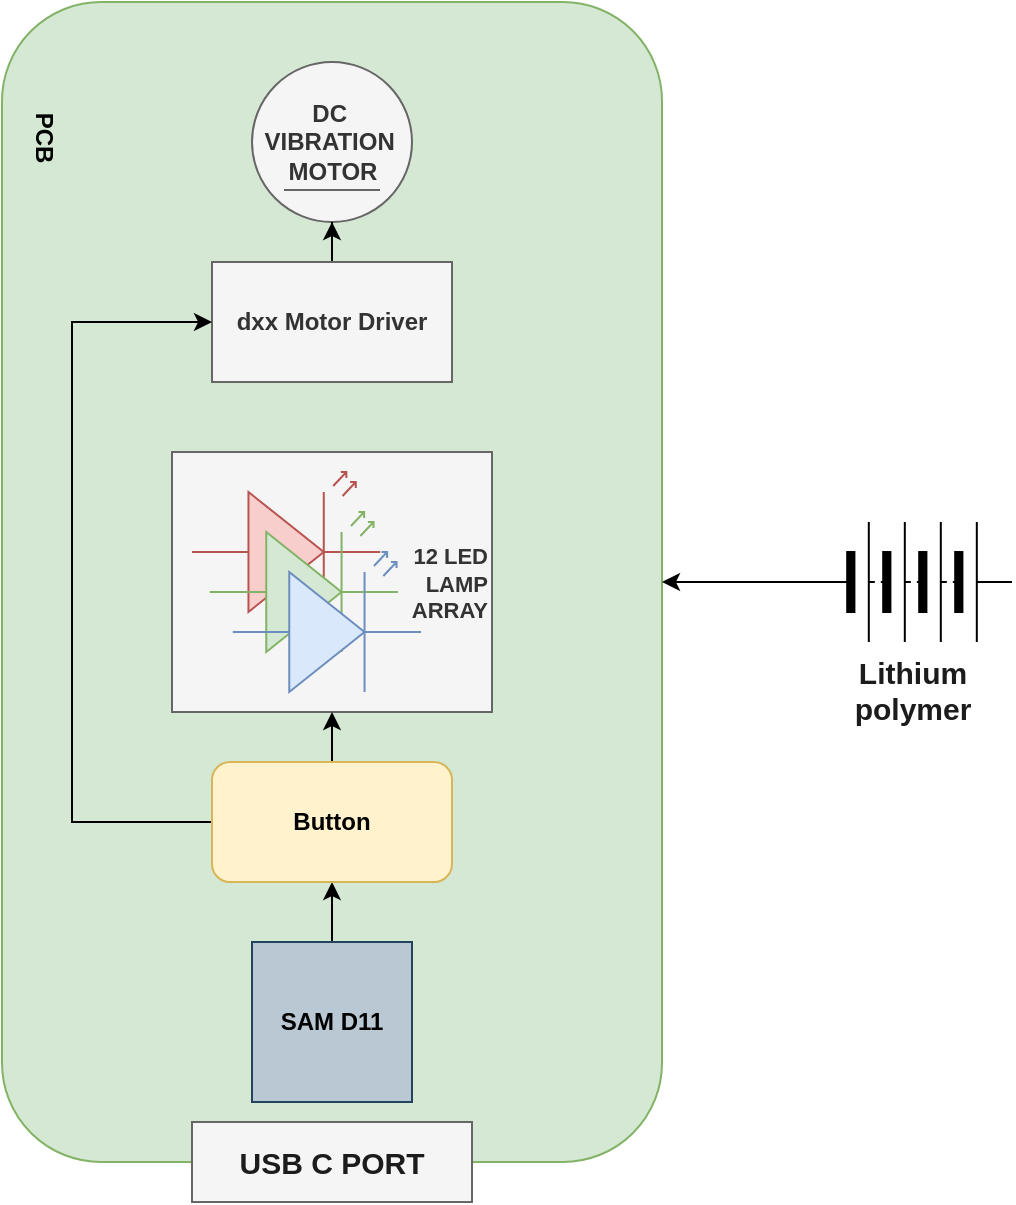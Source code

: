 <mxfile version="24.5.5" type="device">
  <diagram name="Page-1" id="NvJs8Dg5NmaoeDKjxL45">
    <mxGraphModel dx="1526" dy="850" grid="1" gridSize="10" guides="1" tooltips="1" connect="1" arrows="1" fold="1" page="1" pageScale="1" pageWidth="850" pageHeight="1100" background="none" math="0" shadow="0">
      <root>
        <mxCell id="0" />
        <mxCell id="1" parent="0" />
        <mxCell id="rRVQ5Wc-CysEHi-VJfVr-72" value="&lt;div&gt;&lt;br&gt;&lt;/div&gt;&lt;div&gt;&lt;br&gt;&lt;/div&gt;&lt;div&gt;&lt;br&gt;&lt;/div&gt;&lt;div&gt;&lt;br&gt;&lt;/div&gt;&lt;div&gt;&lt;br&gt;&lt;/div&gt;&lt;div&gt;&lt;br&gt;&lt;/div&gt;&lt;div&gt;&lt;br&gt;&lt;/div&gt;&lt;div&gt;&amp;nbsp;&lt;/div&gt;&lt;div&gt;&lt;br&gt;&lt;/div&gt;&lt;div&gt;&lt;br&gt;&lt;/div&gt;&lt;div&gt;&lt;br&gt;&lt;/div&gt;&lt;div&gt;&lt;br&gt;&lt;/div&gt;&lt;div&gt;&lt;br&gt;&lt;/div&gt;&lt;div&gt;&lt;br&gt;&lt;/div&gt;&lt;div&gt;&lt;br&gt;&lt;/div&gt;&lt;div&gt;&lt;br&gt;&lt;/div&gt;&lt;div&gt;&amp;nbsp; &amp;nbsp; &amp;nbsp; &amp;nbsp; &amp;nbsp; &amp;nbsp;&lt;/div&gt;&lt;div&gt;&lt;br&gt;&lt;/div&gt;&lt;div&gt;&lt;br&gt;&lt;/div&gt;&lt;div&gt;&lt;br&gt;&lt;/div&gt;&lt;div style=&quot;text-align: right;&quot;&gt;&amp;nbsp; &amp;nbsp; &amp;nbsp; &amp;nbsp; &amp;nbsp; &amp;nbsp; &amp;nbsp;&amp;nbsp;&lt;span style=&quot;white-space: pre;&quot;&gt;&#x9;&lt;/span&gt;&lt;b&gt;PCB&lt;/b&gt;&lt;/div&gt;" style="rounded=1;whiteSpace=wrap;html=1;rotation=90;fillColor=#d5e8d4;strokeColor=#82b366;align=left;" parent="1" vertex="1">
          <mxGeometry x="90" y="135" width="580" height="330" as="geometry" />
        </mxCell>
        <mxCell id="rRVQ5Wc-CysEHi-VJfVr-2" value="&lt;div style=&quot;font-size: 12px;&quot;&gt;&lt;b&gt;DC&amp;nbsp;&lt;/b&gt;&lt;/div&gt;&lt;div style=&quot;font-size: 12px;&quot;&gt;&lt;b&gt;VIBRATION&amp;nbsp;&lt;/b&gt;&lt;/div&gt;&lt;div style=&quot;font-size: 12px;&quot;&gt;&lt;b&gt;MOTOR&lt;/b&gt;&lt;/div&gt;" style="dashed=0;outlineConnect=0;align=center;html=1;shape=mxgraph.pid.engines.electric_motor_(dc);fontSize=45;fillColor=#f5f5f5;fontColor=#333333;strokeColor=#666666;" parent="1" vertex="1">
          <mxGeometry x="340" y="40" width="80" height="80" as="geometry" />
        </mxCell>
        <mxCell id="Rc7_HhzFFqa9uynfaNqd-4" value="" style="edgeStyle=orthogonalEdgeStyle;rounded=0;orthogonalLoop=1;jettySize=auto;html=1;" edge="1" parent="1" source="rRVQ5Wc-CysEHi-VJfVr-62" target="rRVQ5Wc-CysEHi-VJfVr-2">
          <mxGeometry relative="1" as="geometry" />
        </mxCell>
        <mxCell id="rRVQ5Wc-CysEHi-VJfVr-62" value="&lt;b&gt;dxx Motor Driver&lt;/b&gt;" style="rounded=0;whiteSpace=wrap;html=1;fillColor=#f5f5f5;fontColor=#333333;strokeColor=#666666;" parent="1" vertex="1">
          <mxGeometry x="320" y="140" width="120" height="60" as="geometry" />
        </mxCell>
        <mxCell id="Rc7_HhzFFqa9uynfaNqd-14" value="" style="edgeStyle=orthogonalEdgeStyle;rounded=0;orthogonalLoop=1;jettySize=auto;html=1;" edge="1" parent="1" source="rRVQ5Wc-CysEHi-VJfVr-66" target="Rc7_HhzFFqa9uynfaNqd-5">
          <mxGeometry relative="1" as="geometry" />
        </mxCell>
        <mxCell id="rRVQ5Wc-CysEHi-VJfVr-66" value="&lt;b&gt;SAM D11&lt;/b&gt;" style="whiteSpace=wrap;html=1;aspect=fixed;fillColor=#bac8d3;strokeColor=#23445d;" parent="1" vertex="1">
          <mxGeometry x="340" y="480" width="80" height="80" as="geometry" />
        </mxCell>
        <mxCell id="rRVQ5Wc-CysEHi-VJfVr-74" style="edgeStyle=orthogonalEdgeStyle;rounded=0;orthogonalLoop=1;jettySize=auto;html=1;entryX=0.5;entryY=0;entryDx=0;entryDy=0;" parent="1" source="rRVQ5Wc-CysEHi-VJfVr-68" target="rRVQ5Wc-CysEHi-VJfVr-72" edge="1">
          <mxGeometry relative="1" as="geometry" />
        </mxCell>
        <mxCell id="rRVQ5Wc-CysEHi-VJfVr-68" value="&lt;span style=&quot;color: rgb(29, 28, 29); font-family: Slack-Lato, Slack-Fractions, appleLogo, sans-serif; font-size: 15px; font-variant-ligatures: common-ligatures; text-align: left; text-wrap: wrap; background-color: rgb(255, 255, 255);&quot;&gt;&lt;b&gt;Lithium polymer&lt;/b&gt;&lt;/span&gt;" style="pointerEvents=1;verticalLabelPosition=bottom;shadow=0;dashed=0;align=center;html=1;verticalAlign=top;shape=mxgraph.electrical.miscellaneous.batteryStack;" parent="1" vertex="1">
          <mxGeometry x="620.005" y="270" width="100" height="60" as="geometry" />
        </mxCell>
        <mxCell id="rRVQ5Wc-CysEHi-VJfVr-75" value="&lt;font face=&quot;Slack-Lato, Slack-Fractions, appleLogo, sans-serif&quot; color=&quot;#1d1c1d&quot;&gt;&lt;span style=&quot;font-size: 15px; font-variant-ligatures: common-ligatures;&quot;&gt;&lt;b&gt;USB C PORT&lt;/b&gt;&lt;/span&gt;&lt;/font&gt;" style="rounded=0;whiteSpace=wrap;html=1;fillColor=#f5f5f5;fontColor=#333333;strokeColor=#666666;" parent="1" vertex="1">
          <mxGeometry x="310" y="570" width="140" height="40" as="geometry" />
        </mxCell>
        <mxCell id="rRVQ5Wc-CysEHi-VJfVr-79" value="" style="group;fillColor=#f5f5f5;fontColor=#333333;strokeColor=#666666;" parent="1" vertex="1" connectable="0">
          <mxGeometry x="300" y="235" width="160" height="130" as="geometry" />
        </mxCell>
        <mxCell id="rRVQ5Wc-CysEHi-VJfVr-64" value="&lt;b style=&quot;font-size: 11px;&quot;&gt;&lt;font style=&quot;font-size: 11px;&quot;&gt;12 LED&lt;/font&gt;&lt;/b&gt;&lt;div style=&quot;font-size: 11px;&quot;&gt;&lt;b&gt;&lt;font style=&quot;font-size: 11px;&quot;&gt;LAMP&lt;/font&gt;&lt;/b&gt;&lt;/div&gt;&lt;div style=&quot;font-size: 11px;&quot;&gt;&lt;b style=&quot;&quot;&gt;&lt;font style=&quot;font-size: 11px;&quot;&gt;ARRAY&lt;/font&gt;&lt;/b&gt;&lt;/div&gt;" style="rounded=0;whiteSpace=wrap;html=1;align=right;fillColor=#f5f5f5;fontColor=#333333;strokeColor=#666666;" parent="rRVQ5Wc-CysEHi-VJfVr-79" vertex="1">
          <mxGeometry width="160.0" height="130" as="geometry" />
        </mxCell>
        <mxCell id="Rc7_HhzFFqa9uynfaNqd-12" value="" style="group" vertex="1" connectable="0" parent="rRVQ5Wc-CysEHi-VJfVr-79">
          <mxGeometry x="10.002" y="10" width="114.509" height="110" as="geometry" />
        </mxCell>
        <mxCell id="rRVQ5Wc-CysEHi-VJfVr-41" value="" style="verticalLabelPosition=bottom;shadow=0;dashed=0;align=center;html=1;verticalAlign=top;shape=mxgraph.electrical.opto_electronics.led_2;pointerEvents=1;fillColor=#f8cecc;strokeColor=#b85450;" parent="Rc7_HhzFFqa9uynfaNqd-12" vertex="1">
          <mxGeometry width="94.118" height="70" as="geometry" />
        </mxCell>
        <mxCell id="rRVQ5Wc-CysEHi-VJfVr-42" value="" style="verticalLabelPosition=bottom;shadow=0;dashed=0;align=center;html=1;verticalAlign=top;shape=mxgraph.electrical.opto_electronics.led_2;pointerEvents=1;fillColor=#d5e8d4;strokeColor=#82b366;" parent="Rc7_HhzFFqa9uynfaNqd-12" vertex="1">
          <mxGeometry x="8.889" y="20" width="94.118" height="70" as="geometry" />
        </mxCell>
        <mxCell id="rRVQ5Wc-CysEHi-VJfVr-43" value="" style="verticalLabelPosition=bottom;shadow=0;dashed=0;align=center;html=1;verticalAlign=top;shape=mxgraph.electrical.opto_electronics.led_2;pointerEvents=1;fillColor=#dae8fc;strokeColor=#6c8ebf;" parent="Rc7_HhzFFqa9uynfaNqd-12" vertex="1">
          <mxGeometry x="20.391" y="40" width="94.118" height="70" as="geometry" />
        </mxCell>
        <mxCell id="Rc7_HhzFFqa9uynfaNqd-11" style="edgeStyle=orthogonalEdgeStyle;rounded=0;orthogonalLoop=1;jettySize=auto;html=1;entryX=0;entryY=0.5;entryDx=0;entryDy=0;" edge="1" parent="1" source="Rc7_HhzFFqa9uynfaNqd-5" target="rRVQ5Wc-CysEHi-VJfVr-62">
          <mxGeometry relative="1" as="geometry">
            <Array as="points">
              <mxPoint x="250" y="420" />
              <mxPoint x="250" y="170" />
            </Array>
          </mxGeometry>
        </mxCell>
        <mxCell id="Rc7_HhzFFqa9uynfaNqd-17" style="edgeStyle=orthogonalEdgeStyle;rounded=0;orthogonalLoop=1;jettySize=auto;html=1;entryX=0.5;entryY=1;entryDx=0;entryDy=0;" edge="1" parent="1" source="Rc7_HhzFFqa9uynfaNqd-5" target="rRVQ5Wc-CysEHi-VJfVr-64">
          <mxGeometry relative="1" as="geometry" />
        </mxCell>
        <mxCell id="Rc7_HhzFFqa9uynfaNqd-5" value="&lt;b&gt;Button&lt;/b&gt;" style="rounded=1;whiteSpace=wrap;html=1;fillColor=#fff2cc;strokeColor=#d6b656;" vertex="1" parent="1">
          <mxGeometry x="320" y="390" width="120" height="60" as="geometry" />
        </mxCell>
      </root>
    </mxGraphModel>
  </diagram>
</mxfile>

